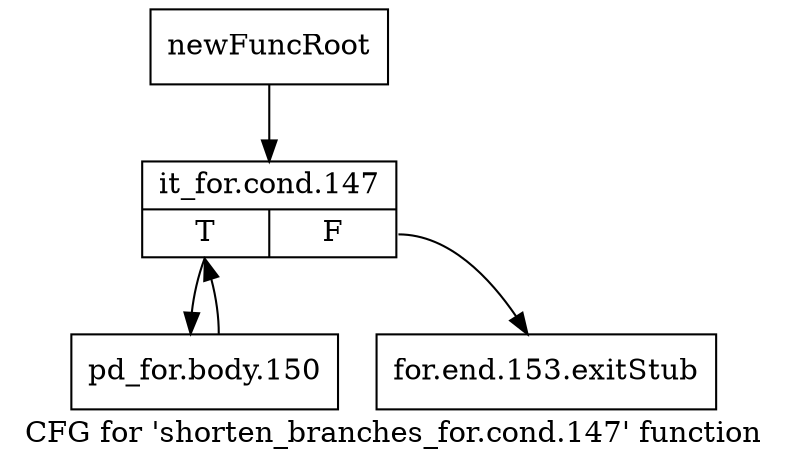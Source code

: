digraph "CFG for 'shorten_branches_for.cond.147' function" {
	label="CFG for 'shorten_branches_for.cond.147' function";

	Node0xae23150 [shape=record,label="{newFuncRoot}"];
	Node0xae23150 -> Node0xae231f0;
	Node0xae231a0 [shape=record,label="{for.end.153.exitStub}"];
	Node0xae231f0 [shape=record,label="{it_for.cond.147|{<s0>T|<s1>F}}"];
	Node0xae231f0:s0 -> Node0xae23240;
	Node0xae231f0:s1 -> Node0xae231a0;
	Node0xae23240 [shape=record,label="{pd_for.body.150}"];
	Node0xae23240 -> Node0xae231f0;
}

